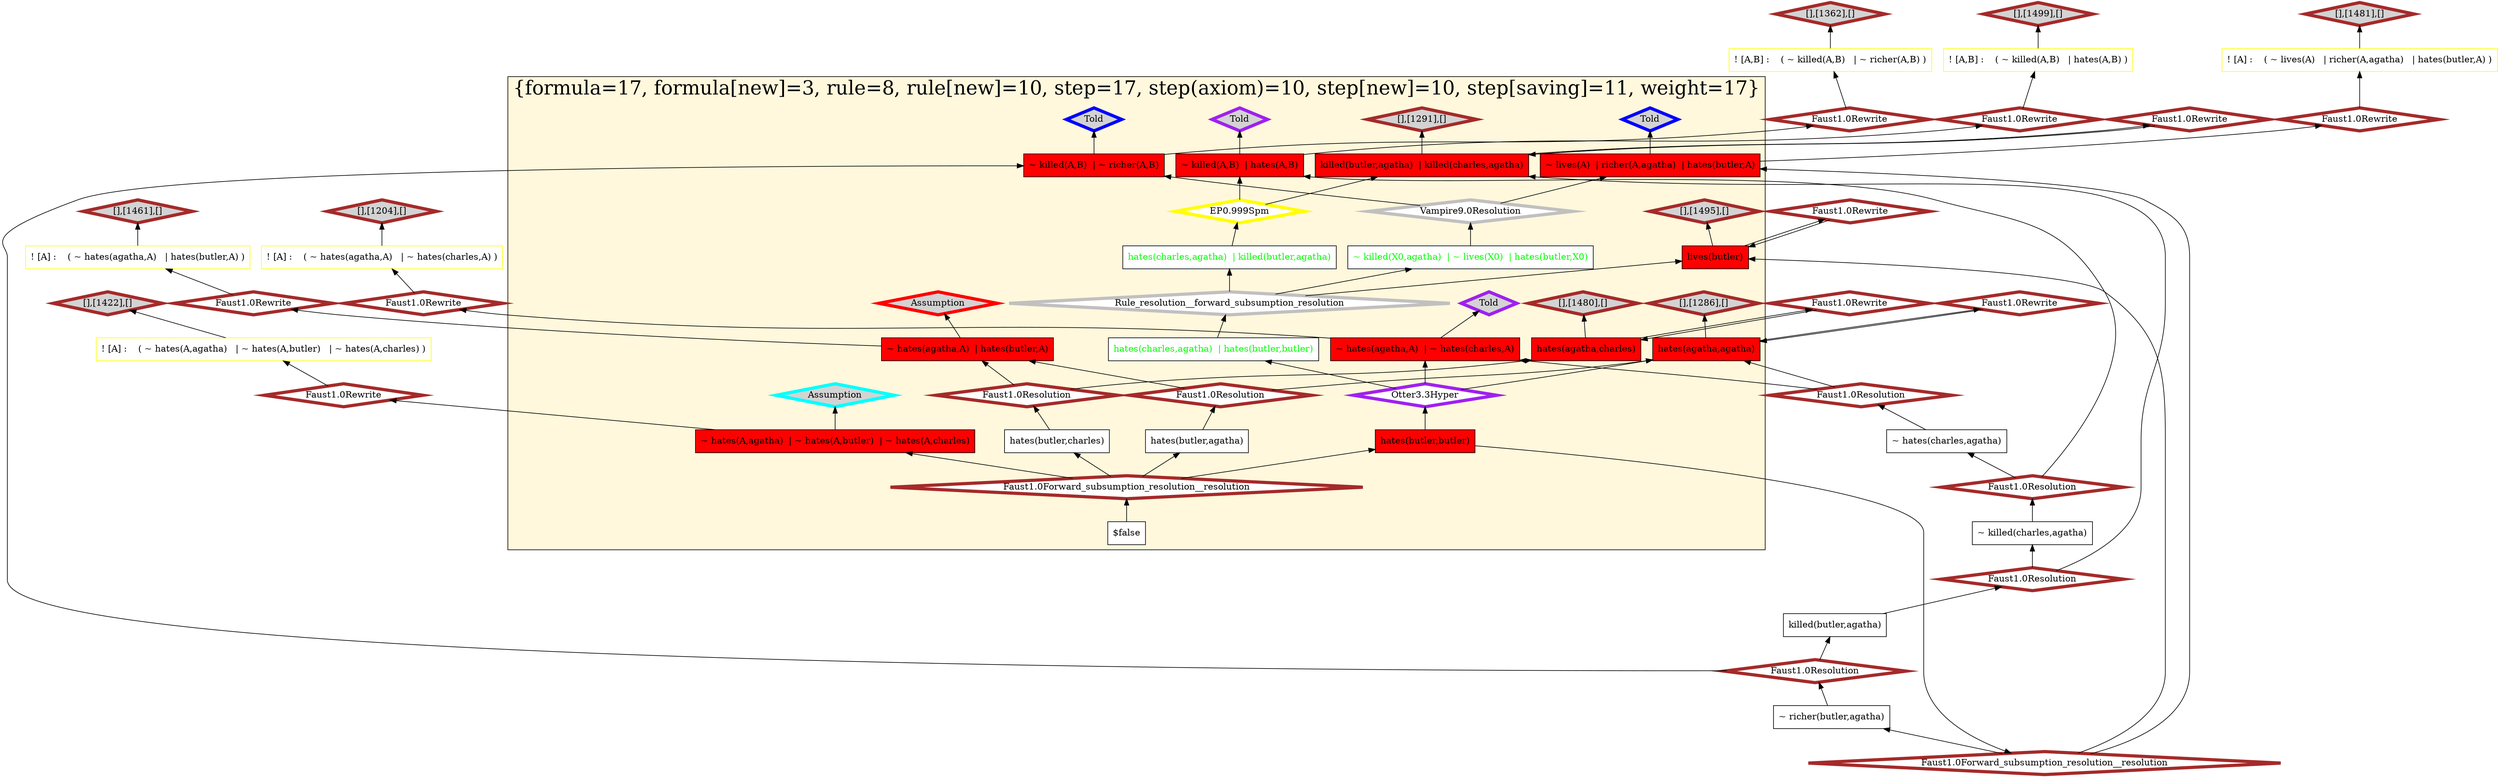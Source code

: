 digraph g 
{ rankdir=BT;
   
  "x_1605" [ fontcolor="green" URL="http://inference-web.org/proofs/tptp/Solutions/PUZ/PUZ001-1/Otter---3.3/answer.owl#ns_20_conclusion" color="black" shape="box" label="hates(charles,agatha)  | hates(butler,butler)" fillcolor="white" style="filled"  ];
  "x_1330" [ fontcolor="green" URL="http://inference-web.org/proofs/tptp/Solutions/PUZ/PUZ001-1/Vampire---9.0/answer.owl#ns_31_conclusion" color="black" shape="box" label="killed(butler,agatha)  | hates(charles,agatha)" fillcolor="white" style="filled"  ];
  "x_1255" [ URL="http://inference-web.org/proofs/tptp/Solutions/PUZ/PUZ001-1/SNARK---20080805r005/answer.owl#ns_no_one_hates_everyone_conclusion" color="black" shape="box" label="~ hates(X,agatha)  | ~ hates(X,butler)  | ~ hates(X,charles)" fillcolor="red" style="filled"  ];
  "x_1484" [ URL="http://inference-web.org/proofs/tptp/Solutions/PUZ/PUZ001-1/Metis---2.2/answer.owl#ns_same_hates_conclusion" color="black" shape="box" label="~ hates(agatha,X)  | hates(butler,X)" fillcolor="red" style="filled"  ];
  "x_1578" [ URL="http://inference-web.org/proofs/tptp/Solutions/PUZ/PUZ001-1/Vampire---9.0/answer.owl#ns_11_conclusion" color="black" shape="box" label="~ lives(X0)  | richer(X0,agatha)  | hates(butler,X0)" fillcolor="red" style="filled"  ];
  "x_1481" [ URL="http://inference-web.org/proofs/tptp/Solutions/PUZ/PUZ001-1/Faust---1.0/answer.owl#ns_butler_hates_poor_conclusion" color="yellow" shape="box" label="! [A] :    ( ~ lives(A)   | richer(A,agatha)   | hates(butler,A) )" fillcolor="white" style="filled"  ];
  "x_1565" [ URL="http://inference-web.org/proofs/tptp/Solutions/PUZ/PUZ001-1/Faust---1.0/answer.owl#ns_176259640_conclusion" color="black" shape="box" label="hates(butler,butler)" fillcolor="red" style="filled"  ];
  "x_1217" [ URL="http://inference-web.org/proofs/tptp/Solutions/PUZ/PUZ001-1/Faust---1.0/answer.owl#ns_176249928_conclusion" color="black" shape="box" label="~ richer(butler,agatha)" fillcolor="white" style="filled"  ];
  "x_1427" [ URL="http://inference-web.org/proofs/tptp/Solutions/PUZ/PUZ001-1/Faust---1.0/answer.owl#ns_176169184_conclusion" color="black" shape="box" label="hates(butler,charles)" fillcolor="white" style="filled"  ];
  "x_1495" [ URL="http://inference-web.org/proofs/tptp/Solutions/PUZ/PUZ001-1/Faust---1.0/answer.owl#ns_butler_conclusion" color="yellow" shape="box" label="lives(butler)" fillcolor="red" style="filled"  ];
  "x_1330" [ fontcolor="green" color="black" shape="box" label="hates(charles,agatha)  | killed(butler,agatha)" fillcolor="white" style="filled"  ];
  "x_1461" [ URL="http://inference-web.org/proofs/tptp/Solutions/PUZ/PUZ001-1/Faust---1.0/answer.owl#ns_same_hates_conclusion" color="yellow" shape="box" label="! [A] :    ( ~ hates(agatha,A)   | hates(butler,A) )" fillcolor="white" style="filled"  ];
  "x_1495" [ URL="http://inference-web.org/proofs/tptp/Solutions/PUZ/PUZ001-1/Vampire---9.0/answer.owl#ns_2_conclusion" color="black" shape="box" label="lives(butler)" fillcolor="red" style="filled"  ];
  "x_1450" [ color="black" shape="box" label="hates(X1,X2)  | ~ killed(X1,X2)" fillcolor="red" style="filled"  ];
  "x_1300" [ URL="http://inference-web.org/proofs/tptp/Solutions/PUZ/PUZ001-1/Faust---1.0/answer.owl#ns_168261192_conclusion" color="black" shape="box" label="~ hates(agatha,A)  | ~ hates(charles,A)" fillcolor="red" style="filled"  ];
  "x_1378" [ URL="http://inference-web.org/proofs/tptp/Solutions/PUZ/PUZ001-1/Faust---1.0/answer.owl#ns_176139248_conclusion" color="black" shape="box" label="hates(butler,agatha)" fillcolor="white" style="filled"  ];
  "x_1565" [ URL="http://inference-web.org/proofs/tptp/Solutions/PUZ/PUZ001-1/Otter---3.3/answer.owl#ns_21_conclusion" color="black" shape="box" label="hates(butler,butler)" fillcolor="red" style="filled"  ];
  "x_1519" [ URL="http://inference-web.org/proofs/tptp/Solutions/PUZ/PUZ001-1/Faust---1.0/answer.owl#ns_contradiction_conclusion" color="black" shape="box" label="$false" fillcolor="white" style="filled"  ];
  "x_1577" [ fontcolor="green" URL="http://inference-web.org/proofs/tptp/Solutions/PUZ/PUZ001-1/Vampire---9.0/answer.owl#ns_17_conclusion" color="black" shape="box" label="~ killed(X0,agatha)  | ~ lives(X0)  | hates(butler,X0)" fillcolor="white" style="filled"  ];
  "x_1291" [ color="black" shape="box" label="killed(butler,agatha)  | killed(charles,agatha)" fillcolor="red" style="filled"  ];
  "x_1450" [ URL="http://inference-web.org/proofs/tptp/Solutions/PUZ/PUZ001-1/Otter---3.3/answer.owl#ns_4_conclusion" color="black" shape="box" label="~ killed(A,B)  | hates(A,B)" fillcolor="red" style="filled"  ];
  "x_1255" [ URL="http://inference-web.org/proofs/tptp/Solutions/PUZ/PUZ001-1/Faust---1.0/answer.owl#ns_168272912_conclusion" color="black" shape="box" label="~ hates(A,agatha)  | ~ hates(A,butler)  | ~ hates(A,charles)" fillcolor="red" style="filled"  ];
  "x_1484" [ URL="http://inference-web.org/proofs/tptp/Solutions/PUZ/PUZ001-1/Faust---1.0/answer.owl#ns_168238288_conclusion" color="black" shape="box" label="~ hates(agatha,A)  | hates(butler,A)" fillcolor="red" style="filled"  ];
  "x_1286" [ URL="http://inference-web.org/proofs/tptp/Solutions/PUZ/PUZ001-1/Faust---1.0/answer.owl#ns_168277664_conclusion" color="black" shape="box" label="hates(agatha,agatha)" fillcolor="red" style="filled"  ];
  "x_1286" [ URL="http://inference-web.org/proofs/tptp/Solutions/PUZ/PUZ001-1/Faust---1.0/answer.owl#ns_agatha_hates_agatha_conclusion" color="yellow" shape="box" label="hates(agatha,agatha)" fillcolor="red" style="filled"  ];
  "x_1338" [ URL="http://inference-web.org/proofs/tptp/Solutions/PUZ/PUZ001-1/Faust---1.0/answer.owl#ns_168254608_conclusion" color="black" shape="box" label="~ killed(A,B)  | ~ richer(A,B)" fillcolor="red" style="filled"  ];
  "x_1576" [ URL="http://inference-web.org/proofs/tptp/Solutions/PUZ/PUZ001-1/Faust---1.0/answer.owl#ns_176202488_conclusion" color="black" shape="box" label="~ killed(charles,agatha)" fillcolor="white" style="filled"  ];
  "x_1338" [ URL="http://inference-web.org/proofs/tptp/Solutions/PUZ/PUZ001-1/Vampire---9.0/answer.owl#ns_13_conclusion" color="black" shape="box" label="~ richer(X0,X1)  | ~ killed(X0,X1)" fillcolor="red" style="filled"  ];
  "x_1224" [ URL="http://inference-web.org/proofs/tptp/Solutions/PUZ/PUZ001-1/Faust---1.0/answer.owl#ns_176150976_conclusion" color="black" shape="box" label="~ hates(charles,agatha)" fillcolor="white" style="filled"  ];
  "x_1338" [ URL="http://inference-web.org/proofs/tptp/Solutions/PUZ/PUZ001-1/SOS---2.0/answer.owl#ns_1_conclusion" color="black" shape="box" label="~ killed(A,B)  | ~ richer(A,B)" fillcolor="red" style="filled"  ];
  "x_1422" [ URL="http://inference-web.org/proofs/tptp/Solutions/PUZ/PUZ001-1/Faust---1.0/answer.owl#ns_no_one_hates_everyone_conclusion" color="yellow" shape="box" label="! [A] :    ( ~ hates(A,agatha)   | ~ hates(A,butler)   | ~ hates(A,charles) )" fillcolor="white" style="filled"  ];
  "x_1291" [ URL="http://inference-web.org/proofs/tptp/Solutions/PUZ/PUZ001-1/Faust---1.0/answer.owl#ns_prove_neither_charles_nor_butler_did_it_conclusion" color="yellow" shape="box" label="killed(butler,agatha) | killed(charles,agatha)" fillcolor="red" style="filled"  ];
  "x_1204" [ URL="http://inference-web.org/proofs/tptp/Solutions/PUZ/PUZ001-1/Faust---1.0/answer.owl#ns_different_hates_conclusion" color="yellow" shape="box" label="! [A] :    ( ~ hates(agatha,A)   | ~ hates(charles,A) )" fillcolor="white" style="filled"  ];
  "x_1605" [ fontcolor="green" URL="http://inference-web.org/proofs/tptp/Solutions/PUZ/PUZ001-1/Vampire---9.0/answer.owl#ns_35_conclusion" color="black" shape="box" label="hates(charles,agatha)  | hates(butler,butler)" fillcolor="white" style="filled"  ];
  "x_1578" [ URL="http://inference-web.org/proofs/tptp/Solutions/PUZ/PUZ001-1/Faust---1.0/answer.owl#ns_168303320_conclusion" color="black" shape="box" label="~ lives(A)  | richer(A,agatha)  | hates(butler,A)" fillcolor="red" style="filled"  ];
  "x_1495" [ URL="http://inference-web.org/proofs/tptp/Solutions/PUZ/PUZ001-1/Faust---1.0/answer.owl#ns_168244584_conclusion" color="black" shape="box" label="lives(butler)" fillcolor="red" style="filled"  ];
  "x_1499" [ URL="http://inference-web.org/proofs/tptp/Solutions/PUZ/PUZ001-1/Faust---1.0/answer.owl#ns_killer_hates_victim_conclusion" color="yellow" shape="box" label="! [A,B] :    ( ~ killed(A,B)   | hates(A,B) )" fillcolor="white" style="filled"  ];
  "x_1291" [ URL="http://inference-web.org/proofs/tptp/Solutions/PUZ/PUZ001-1/Faust---1.0/answer.owl#ns_168309696_conclusion" color="black" shape="box" label="killed(butler,agatha)  | killed(charles,agatha)" fillcolor="red" style="filled"  ];
  "x_1578" [ URL="http://inference-web.org/proofs/tptp/Solutions/PUZ/PUZ001-1/SOS---2.0/answer.owl#ns_6_conclusion" color="black" shape="box" label="~ lives(A)  | richer(A,agatha)  | hates(butler,A)" fillcolor="red" style="filled"  ];
  "x_1286" [ URL="http://inference-web.org/proofs/tptp/Solutions/PUZ/PUZ001-1/Otter---3.3/answer.owl#ns_10_conclusion" color="black" shape="box" label="hates(agatha,agatha)" fillcolor="red" style="filled"  ];
  "x_1300" [ URL="http://inference-web.org/proofs/tptp/Solutions/PUZ/PUZ001-1/Otter---3.3/answer.owl#ns_2_conclusion" color="black" shape="box" label="~ hates(agatha,A)  | ~ hates(charles,A)" fillcolor="red" style="filled"  ];
  "x_1362" [ URL="http://inference-web.org/proofs/tptp/Solutions/PUZ/PUZ001-1/Faust---1.0/answer.owl#ns_poorer_killer_conclusion" color="yellow" shape="box" label="! [A,B] :    ( ~ killed(A,B)   | ~ richer(A,B) )" fillcolor="white" style="filled"  ];
  "x_1503" [ URL="http://inference-web.org/proofs/tptp/Solutions/PUZ/PUZ001-1/Faust---1.0/answer.owl#ns_176239808_conclusion" color="black" shape="box" label="killed(butler,agatha)" fillcolor="white" style="filled"  ];
  "x_1480" [ URL="http://inference-web.org/proofs/tptp/Solutions/PUZ/PUZ001-1/Faust---1.0/answer.owl#ns_agatha_hates_charles_conclusion" color="yellow" shape="box" label="hates(agatha,charles)" fillcolor="red" style="filled"  ];
  "x_1480" [ URL="http://inference-web.org/proofs/tptp/Solutions/PUZ/PUZ001-1/Faust---1.0/answer.owl#ns_168281744_conclusion" color="black" shape="box" label="hates(agatha,charles)" fillcolor="red" style="filled"  ];
  "x_1450" [ URL="http://inference-web.org/proofs/tptp/Solutions/PUZ/PUZ001-1/Faust---1.0/answer.owl#ns_168286272_conclusion" color="black" shape="box" label="~ killed(A,B)  | hates(A,B)" fillcolor="red" style="filled"  ];
  "490ca8fb:1242f8625f3:-5ff0" [ URL="http://browser.inference-web.org/iwbrowser/BrowseNodeSet?url=http%3A%2F%2Finference-web.org%2Fproofs%2Ftptp%2FSolutions%2FPUZ%2FPUZ001-1%2FSNARK---20080805r005%2Fanswer.owl%23ns_no_one_hates_everyone" color="cyan" shape="diamond" label="Assumption" fillcolor="lightgrey" style="filled" penwidth="5"  ];
  "x_1255" -> "490ca8fb:1242f8625f3:-5ff0";
  "490ca8fb:1242f8625f3:-617e" [ URL="http://browser.inference-web.org/iwbrowser/BrowseNodeSet?url=http%3A%2F%2Finference-web.org%2Fproofs%2Ftptp%2FSolutions%2FPUZ%2FPUZ001-1%2FEP---1.1pre%2Fanswer.owl%23ns_13" color="yellow" shape="diamond" label="EP0.999Spm" fillcolor="white" style="filled" penwidth="5"  ];
  "x_1330" -> "490ca8fb:1242f8625f3:-617e";
  "490ca8fb:1242f8625f3:-617e" -> "x_1291";
  "490ca8fb:1242f8625f3:-617e" -> "x_1450";
  "490ca8fb:1242f8625f3:-60f0" [ URL="http://browser.inference-web.org/iwbrowser/BrowseNodeSet?url=http%3A%2F%2Finference-web.org%2Fproofs%2Ftptp%2FSolutions%2FPUZ%2FPUZ001-1%2FFaust---1.0%2Fanswer.owl%23ns_176139248" color="brown" shape="diamond" label="Faust1.0Resolution" fillcolor="white" style="filled" penwidth="5"  ];
  "x_1378" -> "490ca8fb:1242f8625f3:-60f0";
  "490ca8fb:1242f8625f3:-60f0" -> "x_1286";
  "490ca8fb:1242f8625f3:-60f0" -> "x_1484";
  "490ca8fb:1242f8625f3:-60cf" [ URL="http://browser.inference-web.org/iwbrowser/BrowseNodeSet?url=http%3A%2F%2Finference-web.org%2Fproofs%2Ftptp%2FSolutions%2FPUZ%2FPUZ001-1%2FFaust---1.0%2Fanswer.owl%23ns_176239808" color="brown" shape="diamond" label="Faust1.0Resolution" fillcolor="white" style="filled" penwidth="5"  ];
  "x_1503" -> "490ca8fb:1242f8625f3:-60cf";
  "490ca8fb:1242f8625f3:-60cf" -> "x_1291";
  "490ca8fb:1242f8625f3:-60cf" -> "x_1576";
  "490ca8fb:1242f8625f3:-60e6" [ URL="http://browser.inference-web.org/iwbrowser/BrowseNodeSet?url=http%3A%2F%2Finference-web.org%2Fproofs%2Ftptp%2FSolutions%2FPUZ%2FPUZ001-1%2FFaust---1.0%2Fanswer.owl%23ns_same_hates" color="brown" shape="diamond" label="[],[1461],[]" fillcolor="lightgrey" style="filled" penwidth="5"  ];
  "x_1461" -> "490ca8fb:1242f8625f3:-60e6";
  "490ca8fb:1242f8625f3:-6044" [ URL="http://browser.inference-web.org/iwbrowser/BrowseNodeSet?url=http%3A%2F%2Finference-web.org%2Fproofs%2Ftptp%2FSolutions%2FPUZ%2FPUZ001-1%2FOtter---3.3%2Fanswer.owl%23ns_21" color="purple" shape="diamond" label="Otter3.3Hyper" fillcolor="white" style="filled" penwidth="5"  ];
  "x_1565" -> "490ca8fb:1242f8625f3:-6044";
  "490ca8fb:1242f8625f3:-6044" -> "x_1286";
  "490ca8fb:1242f8625f3:-6044" -> "x_1300";
  "490ca8fb:1242f8625f3:-6044" -> "x_1605";
  "490ca8fb:1242f8625f3:-60e8" [ URL="http://browser.inference-web.org/iwbrowser/BrowseNodeSet?url=http%3A%2F%2Finference-web.org%2Fproofs%2Ftptp%2FSolutions%2FPUZ%2FPUZ001-1%2FFaust---1.0%2Fanswer.owl%23ns_168238288" color="brown" shape="diamond" label="Faust1.0Rewrite" fillcolor="white" style="filled" penwidth="5"  ];
  "x_1484" -> "490ca8fb:1242f8625f3:-60e8";
  "490ca8fb:1242f8625f3:-60e8" -> "x_1461";
  "490ca8fb:1242f8625f3:-6040" [ URL="http://browser.inference-web.org/iwbrowser/BrowseNodeSet?url=http%3A%2F%2Finference-web.org%2Fproofs%2Ftptp%2FSolutions%2FPUZ%2FPUZ001-1%2FOtter---3.3%2Fanswer.owl%23ns_2" color="purple" shape="diamond" label="Told" fillcolor="lightgrey" style="filled" penwidth="5"  ];
  "x_1300" -> "490ca8fb:1242f8625f3:-6040";
  "490ca8fb:1242f8625f3:-60bf" [ URL="http://browser.inference-web.org/iwbrowser/BrowseNodeSet?url=http%3A%2F%2Finference-web.org%2Fproofs%2Ftptp%2FSolutions%2FPUZ%2FPUZ001-1%2FFaust---1.0%2Fanswer.owl%23ns_killer_hates_victim" color="brown" shape="diamond" label="[],[1499],[]" fillcolor="lightgrey" style="filled" penwidth="5"  ];
  "x_1499" -> "490ca8fb:1242f8625f3:-60bf";
  "490ca8fb:1242f8625f3:-607d" [ URL="http://browser.inference-web.org/iwbrowser/BrowseNodeSet?url=http%3A%2F%2Finference-web.org%2Fproofs%2Ftptp%2FSolutions%2FPUZ%2FPUZ001-1%2FMetis---2.2%2Fanswer.owl%23ns_same_hates" color="red" shape="diamond" label="Assumption" fillcolor="lightgrey" style="filled" penwidth="5"  ];
  "x_1484" -> "490ca8fb:1242f8625f3:-607d";
  "490ca8fb:1242f8625f3:-5fa7" [ URL="http://browser.inference-web.org/iwbrowser/BrowseNodeSet?url=http%3A%2F%2Finference-web.org%2Fproofs%2Ftptp%2FSolutions%2FPUZ%2FPUZ001-1%2FVampire---9.0%2Fanswer.owl%23ns_35" color="grey" shape="diamond" label="Rule_resolution__forward_subsumption_resolution" fillcolor="white" style="filled" penwidth="5"  ];
  "x_1605" -> "490ca8fb:1242f8625f3:-5fa7";
  "490ca8fb:1242f8625f3:-5fa7" -> "x_1330";
  "490ca8fb:1242f8625f3:-5fa7" -> "x_1495";
  "490ca8fb:1242f8625f3:-5fa7" -> "x_1577";
  "490ca8fb:1242f8625f3:-60db" [ URL="http://browser.inference-web.org/iwbrowser/BrowseNodeSet?url=http%3A%2F%2Finference-web.org%2Fproofs%2Ftptp%2FSolutions%2FPUZ%2FPUZ001-1%2FFaust---1.0%2Fanswer.owl%23ns_168281744" color="brown" shape="diamond" label="Faust1.0Rewrite" fillcolor="white" style="filled" penwidth="5"  ];
  "x_1480" -> "490ca8fb:1242f8625f3:-60db";
  "490ca8fb:1242f8625f3:-60db" -> "x_1480";
  "490ca8fb:1242f8625f3:-60d6" [ URL="http://browser.inference-web.org/iwbrowser/BrowseNodeSet?url=http%3A%2F%2Finference-web.org%2Fproofs%2Ftptp%2FSolutions%2FPUZ%2FPUZ001-1%2FFaust---1.0%2Fanswer.owl%23ns_176259640" color="brown" shape="diamond" label="Faust1.0Forward_subsumption_resolution__resolution" fillcolor="white" style="filled" penwidth="5"  ];
  "x_1565" -> "490ca8fb:1242f8625f3:-60d6";
  "490ca8fb:1242f8625f3:-60d6" -> "x_1217";
  "490ca8fb:1242f8625f3:-60d6" -> "x_1495";
  "490ca8fb:1242f8625f3:-60d6" -> "x_1578";
  "490ca8fb:1242f8625f3:-60c4" [ URL="http://browser.inference-web.org/iwbrowser/BrowseNodeSet?url=http%3A%2F%2Finference-web.org%2Fproofs%2Ftptp%2FSolutions%2FPUZ%2FPUZ001-1%2FFaust---1.0%2Fanswer.owl%23ns_different_hates" color="brown" shape="diamond" label="[],[1204],[]" fillcolor="lightgrey" style="filled" penwidth="5"  ];
  "x_1204" -> "490ca8fb:1242f8625f3:-60c4";
  "490ca8fb:1242f8625f3:-60c6" [ URL="http://browser.inference-web.org/iwbrowser/BrowseNodeSet?url=http%3A%2F%2Finference-web.org%2Fproofs%2Ftptp%2FSolutions%2FPUZ%2FPUZ001-1%2FFaust---1.0%2Fanswer.owl%23ns_168261192" color="brown" shape="diamond" label="Faust1.0Rewrite" fillcolor="white" style="filled" penwidth="5"  ];
  "x_1300" -> "490ca8fb:1242f8625f3:-60c6";
  "490ca8fb:1242f8625f3:-60c6" -> "x_1204";
  "490ca8fb:1242f8625f3:-60b7" [ URL="http://browser.inference-web.org/iwbrowser/BrowseNodeSet?url=http%3A%2F%2Finference-web.org%2Fproofs%2Ftptp%2FSolutions%2FPUZ%2FPUZ001-1%2FFaust---1.0%2Fanswer.owl%23ns_168254608" color="brown" shape="diamond" label="Faust1.0Rewrite" fillcolor="white" style="filled" penwidth="5"  ];
  "x_1338" -> "490ca8fb:1242f8625f3:-60b7";
  "490ca8fb:1242f8625f3:-60b7" -> "x_1362";
  "490ca8fb:1242f8625f3:-60d2" [ URL="http://browser.inference-web.org/iwbrowser/BrowseNodeSet?url=http%3A%2F%2Finference-web.org%2Fproofs%2Ftptp%2FSolutions%2FPUZ%2FPUZ001-1%2FFaust---1.0%2Fanswer.owl%23ns_176249928" color="brown" shape="diamond" label="Faust1.0Resolution" fillcolor="white" style="filled" penwidth="5"  ];
  "x_1217" -> "490ca8fb:1242f8625f3:-60d2";
  "490ca8fb:1242f8625f3:-60d2" -> "x_1338";
  "490ca8fb:1242f8625f3:-60d2" -> "x_1503";
  "490ca8fb:1242f8625f3:-60b5" [ URL="http://browser.inference-web.org/iwbrowser/BrowseNodeSet?url=http%3A%2F%2Finference-web.org%2Fproofs%2Ftptp%2FSolutions%2FPUZ%2FPUZ001-1%2FFaust---1.0%2Fanswer.owl%23ns_poorer_killer" color="brown" shape="diamond" label="[],[1362],[]" fillcolor="lightgrey" style="filled" penwidth="5"  ];
  "x_1362" -> "490ca8fb:1242f8625f3:-60b5";
  "490ca8fb:1242f8625f3:-60ed" [ URL="http://browser.inference-web.org/iwbrowser/BrowseNodeSet?url=http%3A%2F%2Finference-web.org%2Fproofs%2Ftptp%2FSolutions%2FPUZ%2FPUZ001-1%2FFaust---1.0%2Fanswer.owl%23ns_168277664" color="brown" shape="diamond" label="Faust1.0Rewrite" fillcolor="white" style="filled" penwidth="5"  ];
  "x_1286" -> "490ca8fb:1242f8625f3:-60ed";
  "490ca8fb:1242f8625f3:-60ed" -> "x_1286";
  "490ca8fb:1242f8625f3:-60e3" [ URL="http://browser.inference-web.org/iwbrowser/BrowseNodeSet?url=http%3A%2F%2Finference-web.org%2Fproofs%2Ftptp%2FSolutions%2FPUZ%2FPUZ001-1%2FFaust---1.0%2Fanswer.owl%23ns_168272912" color="brown" shape="diamond" label="Faust1.0Rewrite" fillcolor="white" style="filled" penwidth="5"  ];
  "x_1255" -> "490ca8fb:1242f8625f3:-60e3";
  "490ca8fb:1242f8625f3:-60e3" -> "x_1422";
  "490ca8fb:1242f8625f3:-602a" [ URL="http://browser.inference-web.org/iwbrowser/BrowseNodeSet?url=http%3A%2F%2Finference-web.org%2Fproofs%2Ftptp%2FSolutions%2FPUZ%2FPUZ001-1%2FOtter---3.3%2Fanswer.owl%23ns_4" color="purple" shape="diamond" label="Told" fillcolor="lightgrey" style="filled" penwidth="5"  ];
  "x_1450" -> "490ca8fb:1242f8625f3:-602a";
  "490ca8fb:1242f8625f3:-60ba" [ URL="http://browser.inference-web.org/iwbrowser/BrowseNodeSet?url=http%3A%2F%2Finference-web.org%2Fproofs%2Ftptp%2FSolutions%2FPUZ%2FPUZ001-1%2FFaust---1.0%2Fanswer.owl%23ns_prove_neither_charles_nor_butler_did_it" color="brown" shape="diamond" label="[],[1291],[]" fillcolor="lightgrey" style="filled" penwidth="5"  ];
  "x_1291" -> "490ca8fb:1242f8625f3:-60ba";
  "490ca8fb:1242f8625f3:-60b2" [ URL="http://browser.inference-web.org/iwbrowser/BrowseNodeSet?url=http%3A%2F%2Finference-web.org%2Fproofs%2Ftptp%2FSolutions%2FPUZ%2FPUZ001-1%2FFaust---1.0%2Fanswer.owl%23ns_168303320" color="brown" shape="diamond" label="Faust1.0Rewrite" fillcolor="white" style="filled" penwidth="5"  ];
  "x_1578" -> "490ca8fb:1242f8625f3:-60b2";
  "490ca8fb:1242f8625f3:-60b2" -> "x_1481";
  "490ca8fb:1242f8625f3:-5fbc" [ URL="http://browser.inference-web.org/iwbrowser/BrowseNodeSet?url=http%3A%2F%2Finference-web.org%2Fproofs%2Ftptp%2FSolutions%2FPUZ%2FPUZ001-1%2FSOS---2.0%2Fanswer.owl%23ns_6" color="blue" shape="diamond" label="Told" fillcolor="lightgrey" style="filled" penwidth="5"  ];
  "x_1578" -> "490ca8fb:1242f8625f3:-5fbc";
  "490ca8fb:1242f8625f3:-60ad" [ URL="http://browser.inference-web.org/iwbrowser/BrowseNodeSet?url=http%3A%2F%2Finference-web.org%2Fproofs%2Ftptp%2FSolutions%2FPUZ%2FPUZ001-1%2FFaust---1.0%2Fanswer.owl%23ns_168244584" color="brown" shape="diamond" label="Faust1.0Rewrite" fillcolor="white" style="filled" penwidth="5"  ];
  "x_1495" -> "490ca8fb:1242f8625f3:-60ad";
  "490ca8fb:1242f8625f3:-60ad" -> "x_1495";
  "490ca8fb:1242f8625f3:-60f5" [ URL="http://browser.inference-web.org/iwbrowser/BrowseNodeSet?url=http%3A%2F%2Finference-web.org%2Fproofs%2Ftptp%2FSolutions%2FPUZ%2FPUZ001-1%2FFaust---1.0%2Fanswer.owl%23answer" color="brown" shape="diamond" label="Faust1.0Forward_subsumption_resolution__resolution" fillcolor="white" style="filled" penwidth="5"  ];
  "x_1519" -> "490ca8fb:1242f8625f3:-60f5";
  "490ca8fb:1242f8625f3:-60f5" -> "x_1255";
  "490ca8fb:1242f8625f3:-60f5" -> "x_1378";
  "490ca8fb:1242f8625f3:-60f5" -> "x_1427";
  "490ca8fb:1242f8625f3:-60f5" -> "x_1565";
  "490ca8fb:1242f8625f3:-60cc" [ URL="http://browser.inference-web.org/iwbrowser/BrowseNodeSet?url=http%3A%2F%2Finference-web.org%2Fproofs%2Ftptp%2FSolutions%2FPUZ%2FPUZ001-1%2FFaust---1.0%2Fanswer.owl%23ns_176202488" color="brown" shape="diamond" label="Faust1.0Resolution" fillcolor="white" style="filled" penwidth="5"  ];
  "x_1576" -> "490ca8fb:1242f8625f3:-60cc";
  "490ca8fb:1242f8625f3:-60cc" -> "x_1224";
  "490ca8fb:1242f8625f3:-60cc" -> "x_1450";
  "490ca8fb:1242f8625f3:-60bc" [ URL="http://browser.inference-web.org/iwbrowser/BrowseNodeSet?url=http%3A%2F%2Finference-web.org%2Fproofs%2Ftptp%2FSolutions%2FPUZ%2FPUZ001-1%2FFaust---1.0%2Fanswer.owl%23ns_168309696" color="brown" shape="diamond" label="Faust1.0Rewrite" fillcolor="white" style="filled" penwidth="5"  ];
  "x_1291" -> "490ca8fb:1242f8625f3:-60bc";
  "490ca8fb:1242f8625f3:-60bc" -> "x_1291";
  "490ca8fb:1242f8625f3:-60b0" [ URL="http://browser.inference-web.org/iwbrowser/BrowseNodeSet?url=http%3A%2F%2Finference-web.org%2Fproofs%2Ftptp%2FSolutions%2FPUZ%2FPUZ001-1%2FFaust---1.0%2Fanswer.owl%23ns_butler_hates_poor" color="brown" shape="diamond" label="[],[1481],[]" fillcolor="lightgrey" style="filled" penwidth="5"  ];
  "x_1481" -> "490ca8fb:1242f8625f3:-60b0";
  "490ca8fb:1242f8625f3:-60d9" [ URL="http://browser.inference-web.org/iwbrowser/BrowseNodeSet?url=http%3A%2F%2Finference-web.org%2Fproofs%2Ftptp%2FSolutions%2FPUZ%2FPUZ001-1%2FFaust---1.0%2Fanswer.owl%23ns_agatha_hates_charles" color="brown" shape="diamond" label="[],[1480],[]" fillcolor="lightgrey" style="filled" penwidth="5"  ];
  "x_1480" -> "490ca8fb:1242f8625f3:-60d9";
  "490ca8fb:1242f8625f3:-60c9" [ URL="http://browser.inference-web.org/iwbrowser/BrowseNodeSet?url=http%3A%2F%2Finference-web.org%2Fproofs%2Ftptp%2FSolutions%2FPUZ%2FPUZ001-1%2FFaust---1.0%2Fanswer.owl%23ns_176150976" color="brown" shape="diamond" label="Faust1.0Resolution" fillcolor="white" style="filled" penwidth="5"  ];
  "x_1224" -> "490ca8fb:1242f8625f3:-60c9";
  "490ca8fb:1242f8625f3:-60c9" -> "x_1286";
  "490ca8fb:1242f8625f3:-60c9" -> "x_1300";
  "490ca8fb:1242f8625f3:-5fc2" [ URL="http://browser.inference-web.org/iwbrowser/BrowseNodeSet?url=http%3A%2F%2Finference-web.org%2Fproofs%2Ftptp%2FSolutions%2FPUZ%2FPUZ001-1%2FSOS---2.0%2Fanswer.owl%23ns_1" color="blue" shape="diamond" label="Told" fillcolor="lightgrey" style="filled" penwidth="5"  ];
  "x_1338" -> "490ca8fb:1242f8625f3:-5fc2";
  "490ca8fb:1242f8625f3:-60ab" [ URL="http://browser.inference-web.org/iwbrowser/BrowseNodeSet?url=http%3A%2F%2Finference-web.org%2Fproofs%2Ftptp%2FSolutions%2FPUZ%2FPUZ001-1%2FFaust---1.0%2Fanswer.owl%23ns_butler" color="brown" shape="diamond" label="[],[1495],[]" fillcolor="lightgrey" style="filled" penwidth="5"  ];
  "x_1495" -> "490ca8fb:1242f8625f3:-60ab";
  "490ca8fb:1242f8625f3:-60de" [ URL="http://browser.inference-web.org/iwbrowser/BrowseNodeSet?url=http%3A%2F%2Finference-web.org%2Fproofs%2Ftptp%2FSolutions%2FPUZ%2FPUZ001-1%2FFaust---1.0%2Fanswer.owl%23ns_176169184" color="brown" shape="diamond" label="Faust1.0Resolution" fillcolor="white" style="filled" penwidth="5"  ];
  "x_1427" -> "490ca8fb:1242f8625f3:-60de";
  "490ca8fb:1242f8625f3:-60de" -> "x_1480";
  "490ca8fb:1242f8625f3:-60de" -> "x_1484";
  "490ca8fb:1242f8625f3:-5f98" [ URL="http://browser.inference-web.org/iwbrowser/BrowseNodeSet?url=http%3A%2F%2Finference-web.org%2Fproofs%2Ftptp%2FSolutions%2FPUZ%2FPUZ001-1%2FVampire---9.0%2Fanswer.owl%23ns_17" color="grey" shape="diamond" label="Vampire9.0Resolution" fillcolor="white" style="filled" penwidth="5"  ];
  "x_1577" -> "490ca8fb:1242f8625f3:-5f98";
  "490ca8fb:1242f8625f3:-5f98" -> "x_1338";
  "490ca8fb:1242f8625f3:-5f98" -> "x_1578";
  "490ca8fb:1242f8625f3:-60c1" [ URL="http://browser.inference-web.org/iwbrowser/BrowseNodeSet?url=http%3A%2F%2Finference-web.org%2Fproofs%2Ftptp%2FSolutions%2FPUZ%2FPUZ001-1%2FFaust---1.0%2Fanswer.owl%23ns_168286272" color="brown" shape="diamond" label="Faust1.0Rewrite" fillcolor="white" style="filled" penwidth="5"  ];
  "x_1450" -> "490ca8fb:1242f8625f3:-60c1";
  "490ca8fb:1242f8625f3:-60c1" -> "x_1499";
  "490ca8fb:1242f8625f3:-60eb" [ URL="http://browser.inference-web.org/iwbrowser/BrowseNodeSet?url=http%3A%2F%2Finference-web.org%2Fproofs%2Ftptp%2FSolutions%2FPUZ%2FPUZ001-1%2FFaust---1.0%2Fanswer.owl%23ns_agatha_hates_agatha" color="brown" shape="diamond" label="[],[1286],[]" fillcolor="lightgrey" style="filled" penwidth="5"  ];
  "x_1286" -> "490ca8fb:1242f8625f3:-60eb";
  "490ca8fb:1242f8625f3:-60e1" [ URL="http://browser.inference-web.org/iwbrowser/BrowseNodeSet?url=http%3A%2F%2Finference-web.org%2Fproofs%2Ftptp%2FSolutions%2FPUZ%2FPUZ001-1%2FFaust---1.0%2Fanswer.owl%23ns_no_one_hates_everyone" color="brown" shape="diamond" label="[],[1422],[]" fillcolor="lightgrey" style="filled" penwidth="5"  ];
  "x_1422" -> "490ca8fb:1242f8625f3:-60e1";
  
 subgraph cluster_opt 
{ labelloc=b label="{formula=17, formula[new]=3, rule=8, rule[new]=10, step=17, step(axiom)=10, step[new]=10, step[saving]=11, weight=17}" 
 fontsize=30 fillcolor=cornsilk style=filled 
  x_1255 ; x_1427 ; x_1495 ; x_1338 ; x_1578 ; x_1577 ; x_1330 ; x_1605 ; x_1300 ; x_1565 ; x_1291 ; x_1519 ; x_1450 ; x_1484 ; x_1286 ; x_1378 ; x_1480 ; "490ca8fb:1242f8625f3:-617e" ;
 "490ca8fb:1242f8625f3:-602a" ;
 "490ca8fb:1242f8625f3:-5ff0" ;
 "490ca8fb:1242f8625f3:-60f0" ;
 "490ca8fb:1242f8625f3:-60ba" ;
 "490ca8fb:1242f8625f3:-5fbc" ;
 "490ca8fb:1242f8625f3:-60f5" ;
 "490ca8fb:1242f8625f3:-6044" ;
 "490ca8fb:1242f8625f3:-60d9" ;
 "490ca8fb:1242f8625f3:-5fc2" ;
 "490ca8fb:1242f8625f3:-6040" ;
 "490ca8fb:1242f8625f3:-607d" ;
 "490ca8fb:1242f8625f3:-60ab" ;
 "490ca8fb:1242f8625f3:-60de" ;
 "490ca8fb:1242f8625f3:-5fa7" ;
 "490ca8fb:1242f8625f3:-5f98" ;
 "490ca8fb:1242f8625f3:-60eb" ;
 
}
 
}
